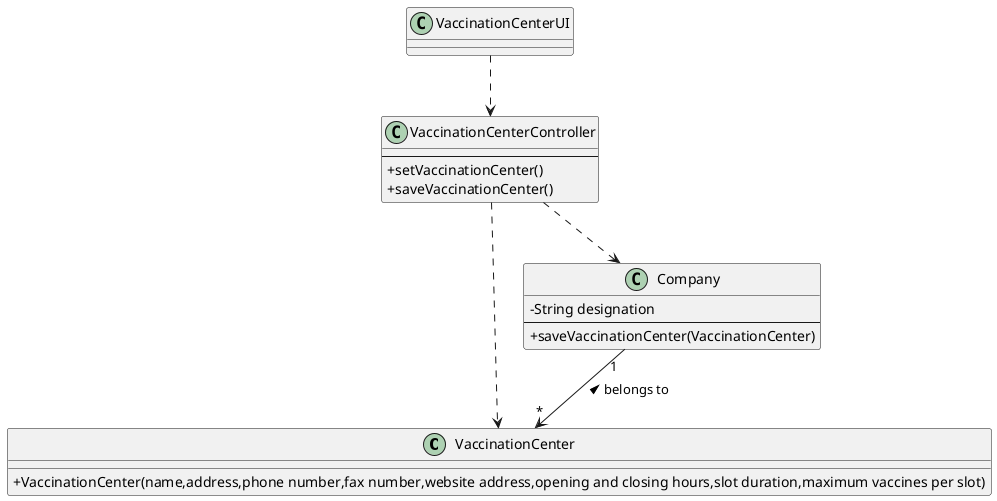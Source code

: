 @startuml US09_CD
skinparam classAttributeIconSize 0

class VaccinationCenter {
 +VaccinationCenter(name,address,phone number,fax number,website address,opening and closing hours,slot duration,maximum vaccines per slot)
}


class Company {
  -String designation
  ---
  +saveVaccinationCenter(VaccinationCenter)
}

class VaccinationCenterController {
  ---
  +setVaccinationCenter()
  +saveVaccinationCenter()
}

class VaccinationCenterUI {}

VaccinationCenterUI ..> VaccinationCenterController
VaccinationCenterController ..> Company
Company "1" --> "*" VaccinationCenter : belongs to <
VaccinationCenterController ..> VaccinationCenter

@enduml